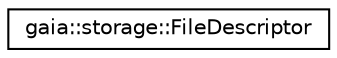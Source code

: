 digraph G
{
  edge [fontname="Helvetica",fontsize="10",labelfontname="Helvetica",labelfontsize="10"];
  node [fontname="Helvetica",fontsize="10",shape=record];
  rankdir=LR;
  Node1 [label="gaia::storage::FileDescriptor",height=0.2,width=0.4,color="black", fillcolor="white", style="filled",URL="$d0/d93/classgaia_1_1storage_1_1_file_descriptor.html",tooltip="The lowest-level representation of a file, device, or socket."];
}
